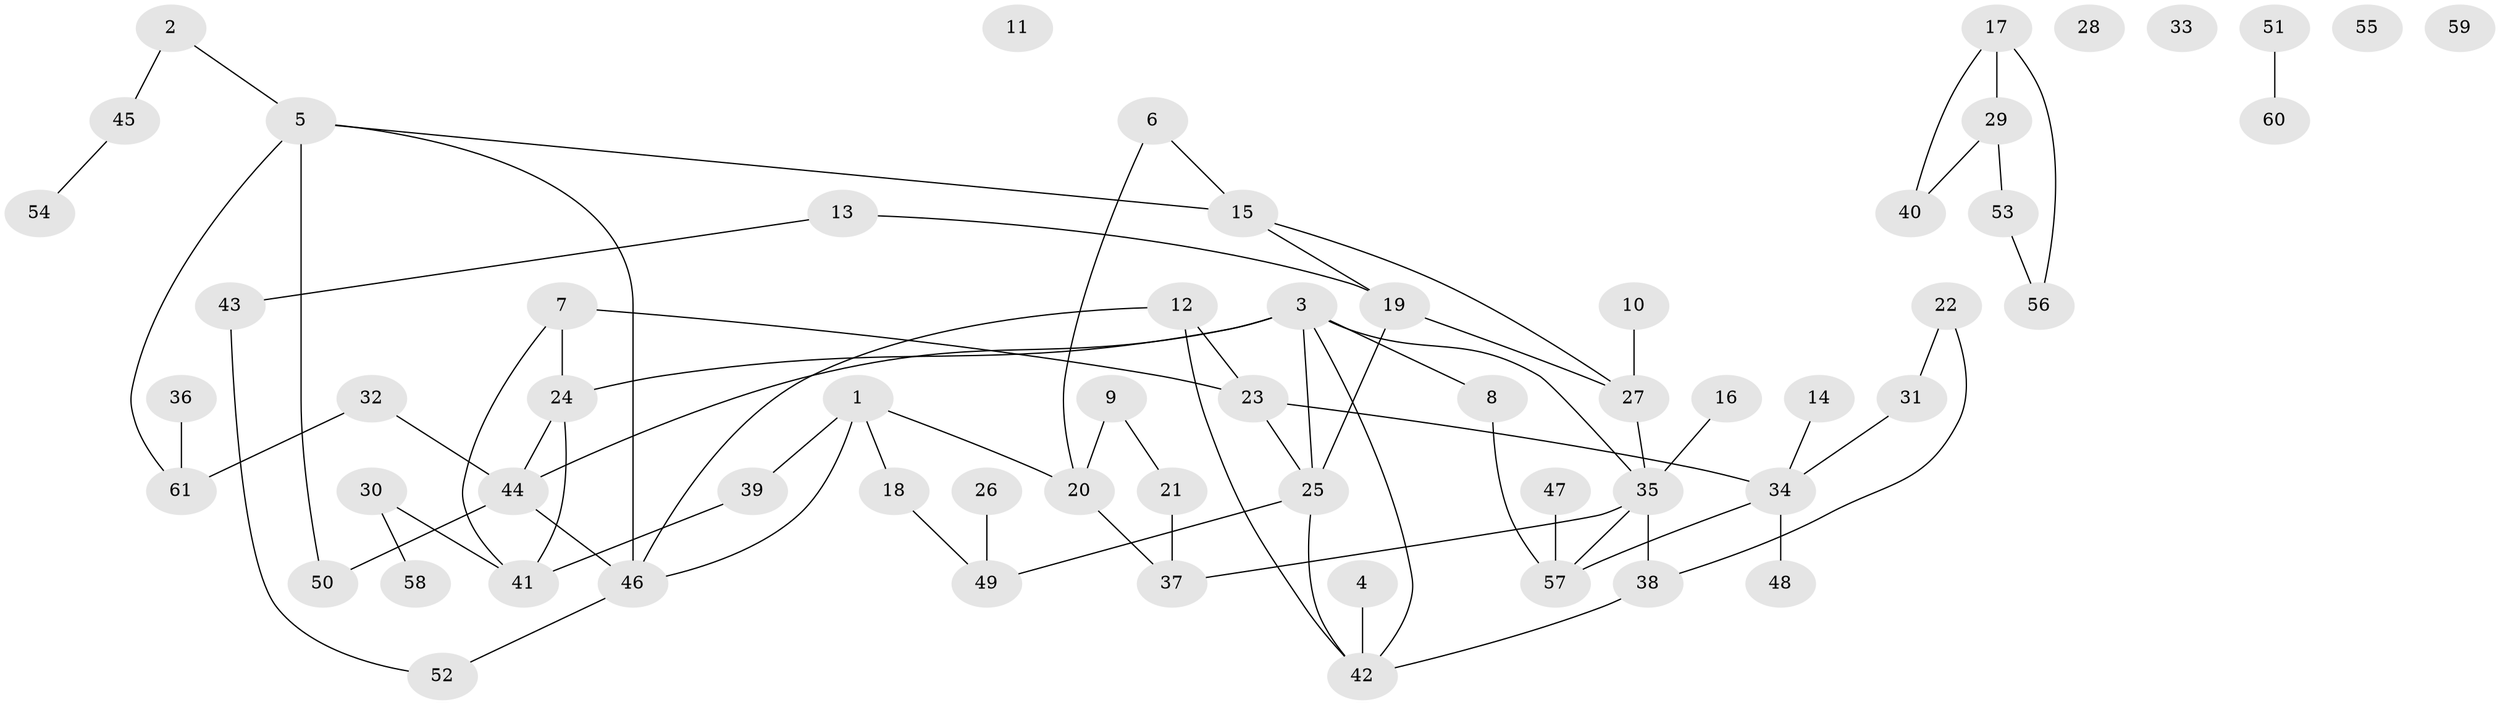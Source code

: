// Generated by graph-tools (version 1.1) at 2025/13/03/09/25 04:13:01]
// undirected, 61 vertices, 76 edges
graph export_dot {
graph [start="1"]
  node [color=gray90,style=filled];
  1;
  2;
  3;
  4;
  5;
  6;
  7;
  8;
  9;
  10;
  11;
  12;
  13;
  14;
  15;
  16;
  17;
  18;
  19;
  20;
  21;
  22;
  23;
  24;
  25;
  26;
  27;
  28;
  29;
  30;
  31;
  32;
  33;
  34;
  35;
  36;
  37;
  38;
  39;
  40;
  41;
  42;
  43;
  44;
  45;
  46;
  47;
  48;
  49;
  50;
  51;
  52;
  53;
  54;
  55;
  56;
  57;
  58;
  59;
  60;
  61;
  1 -- 18;
  1 -- 20;
  1 -- 39;
  1 -- 46;
  2 -- 5;
  2 -- 45;
  3 -- 8;
  3 -- 24;
  3 -- 25;
  3 -- 35;
  3 -- 42;
  3 -- 44;
  4 -- 42;
  5 -- 15;
  5 -- 46;
  5 -- 50;
  5 -- 61;
  6 -- 15;
  6 -- 20;
  7 -- 23;
  7 -- 24;
  7 -- 41;
  8 -- 57;
  9 -- 20;
  9 -- 21;
  10 -- 27;
  12 -- 23;
  12 -- 42;
  12 -- 46;
  13 -- 19;
  13 -- 43;
  14 -- 34;
  15 -- 19;
  15 -- 27;
  16 -- 35;
  17 -- 29;
  17 -- 40;
  17 -- 56;
  18 -- 49;
  19 -- 25;
  19 -- 27;
  20 -- 37;
  21 -- 37;
  22 -- 31;
  22 -- 38;
  23 -- 25;
  23 -- 34;
  24 -- 41;
  24 -- 44;
  25 -- 42;
  25 -- 49;
  26 -- 49;
  27 -- 35;
  29 -- 40;
  29 -- 53;
  30 -- 41;
  30 -- 58;
  31 -- 34;
  32 -- 44;
  32 -- 61;
  34 -- 48;
  34 -- 57;
  35 -- 37;
  35 -- 38;
  35 -- 57;
  36 -- 61;
  38 -- 42;
  39 -- 41;
  43 -- 52;
  44 -- 46;
  44 -- 50;
  45 -- 54;
  46 -- 52;
  47 -- 57;
  51 -- 60;
  53 -- 56;
}
